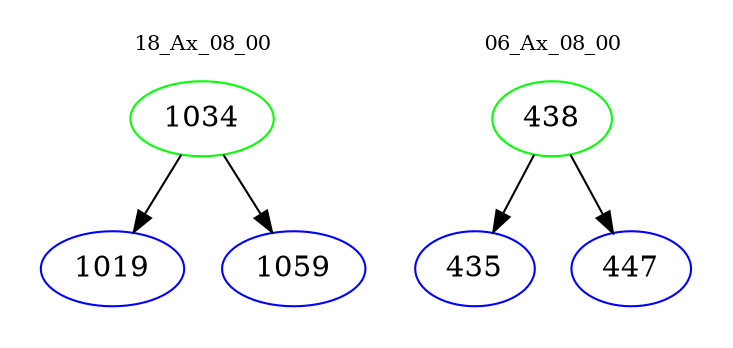 digraph{
subgraph cluster_0 {
color = white
label = "18_Ax_08_00";
fontsize=10;
T0_1034 [label="1034", color="green"]
T0_1034 -> T0_1019 [color="black"]
T0_1019 [label="1019", color="blue"]
T0_1034 -> T0_1059 [color="black"]
T0_1059 [label="1059", color="blue"]
}
subgraph cluster_1 {
color = white
label = "06_Ax_08_00";
fontsize=10;
T1_438 [label="438", color="green"]
T1_438 -> T1_435 [color="black"]
T1_435 [label="435", color="blue"]
T1_438 -> T1_447 [color="black"]
T1_447 [label="447", color="blue"]
}
}
